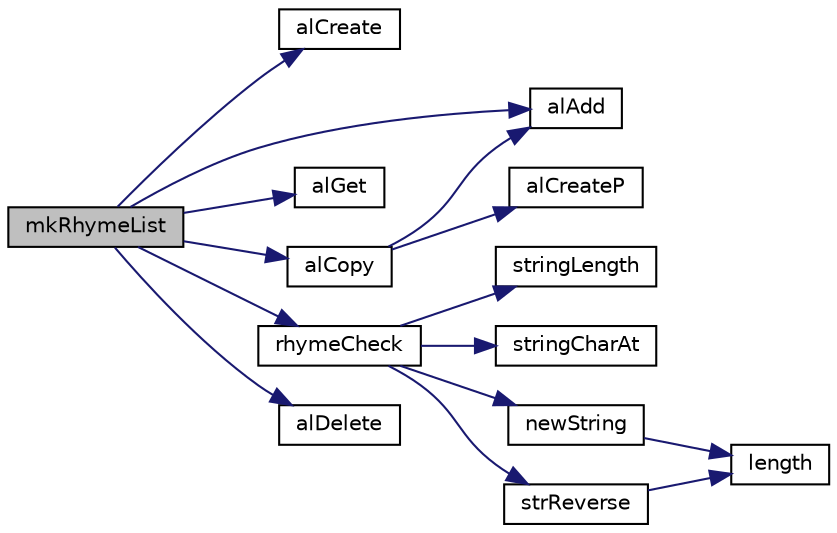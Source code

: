 digraph "mkRhymeList"
{
  edge [fontname="Helvetica",fontsize="10",labelfontname="Helvetica",labelfontsize="10"];
  node [fontname="Helvetica",fontsize="10",shape=record];
  rankdir="LR";
  Node1 [label="mkRhymeList",height=0.2,width=0.4,color="black", fillcolor="grey75", style="filled" fontcolor="black"];
  Node1 -> Node2 [color="midnightblue",fontsize="10",style="solid",fontname="Helvetica"];
  Node2 [label="alCreate",height=0.2,width=0.4,color="black", fillcolor="white", style="filled",URL="$ArrayList_8c.html#a917645b32d1c6b18e2509efa98325e20"];
  Node1 -> Node3 [color="midnightblue",fontsize="10",style="solid",fontname="Helvetica"];
  Node3 [label="alAdd",height=0.2,width=0.4,color="black", fillcolor="white", style="filled",URL="$ArrayList_8c.html#a4f230a77fd84672fdbc9bc883397c0cd"];
  Node1 -> Node4 [color="midnightblue",fontsize="10",style="solid",fontname="Helvetica"];
  Node4 [label="alGet",height=0.2,width=0.4,color="black", fillcolor="white", style="filled",URL="$ArrayList_8c.html#a04c91f255c9abc34428f978e8ef7d012"];
  Node1 -> Node5 [color="midnightblue",fontsize="10",style="solid",fontname="Helvetica"];
  Node5 [label="rhymeCheck",height=0.2,width=0.4,color="black", fillcolor="white", style="filled",URL="$reimwoerterbuch_8c.html#a24585e07d3e59b05c7ad9f8892ff2569"];
  Node5 -> Node6 [color="midnightblue",fontsize="10",style="solid",fontname="Helvetica"];
  Node6 [label="newString",height=0.2,width=0.4,color="black", fillcolor="white", style="filled",URL="$reimwoerterbuch_8c.html#addcd3cbd80554d14712a8931a51b67f6"];
  Node6 -> Node7 [color="midnightblue",fontsize="10",style="solid",fontname="Helvetica"];
  Node7 [label="length",height=0.2,width=0.4,color="black", fillcolor="white", style="filled",URL="$BinTree_8h.html#a5b6e22532bd599ff63cab25ddcc031e9"];
  Node5 -> Node8 [color="midnightblue",fontsize="10",style="solid",fontname="Helvetica"];
  Node8 [label="strReverse",height=0.2,width=0.4,color="black", fillcolor="white", style="filled",URL="$TestArrayList_8c.html#a4ed32c92e34d1280faa128997cd0e2e8"];
  Node8 -> Node7 [color="midnightblue",fontsize="10",style="solid",fontname="Helvetica"];
  Node5 -> Node9 [color="midnightblue",fontsize="10",style="solid",fontname="Helvetica"];
  Node9 [label="stringLength",height=0.2,width=0.4,color="black", fillcolor="white", style="filled",URL="$reimwoerterbuch_8c.html#a3f3217ed6e0a2608b964a0bd107da210"];
  Node5 -> Node10 [color="midnightblue",fontsize="10",style="solid",fontname="Helvetica"];
  Node10 [label="stringCharAt",height=0.2,width=0.4,color="black", fillcolor="white", style="filled",URL="$reimwoerterbuch_8c.html#a20b5078d2d57d7c7ee23cfc977c25bcb"];
  Node1 -> Node11 [color="midnightblue",fontsize="10",style="solid",fontname="Helvetica"];
  Node11 [label="alCopy",height=0.2,width=0.4,color="black", fillcolor="white", style="filled",URL="$ArrayList_8c.html#a9abfd8f2caef3c9dcffecf32088d5964"];
  Node11 -> Node12 [color="midnightblue",fontsize="10",style="solid",fontname="Helvetica"];
  Node12 [label="alCreateP",height=0.2,width=0.4,color="black", fillcolor="white", style="filled",URL="$ArrayList_8c.html#aea5a67c196a6305595e09feda4bbb7a0"];
  Node11 -> Node3 [color="midnightblue",fontsize="10",style="solid",fontname="Helvetica"];
  Node1 -> Node13 [color="midnightblue",fontsize="10",style="solid",fontname="Helvetica"];
  Node13 [label="alDelete",height=0.2,width=0.4,color="black", fillcolor="white", style="filled",URL="$ArrayList_8c.html#a9d4ad7282bb6a7112f9e184b776c34bd"];
}
